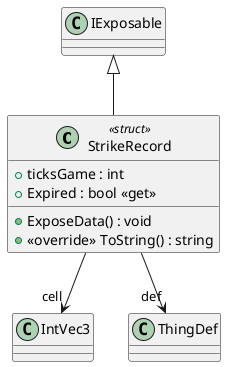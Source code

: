 @startuml
class StrikeRecord <<struct>> {
    + ticksGame : int
    + Expired : bool <<get>>
    + ExposeData() : void
    + <<override>> ToString() : string
}
IExposable <|-- StrikeRecord
StrikeRecord --> "cell" IntVec3
StrikeRecord --> "def" ThingDef
@enduml
